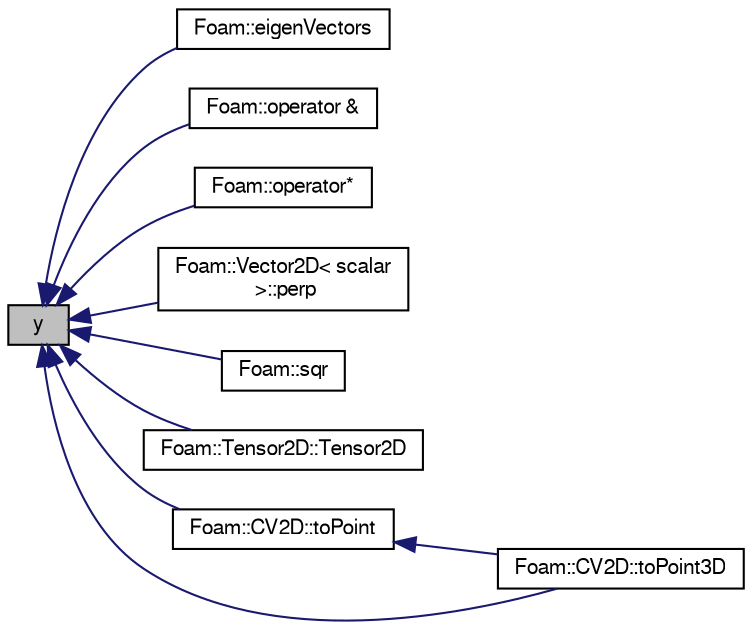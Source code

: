 digraph "y"
{
  bgcolor="transparent";
  edge [fontname="FreeSans",fontsize="10",labelfontname="FreeSans",labelfontsize="10"];
  node [fontname="FreeSans",fontsize="10",shape=record];
  rankdir="LR";
  Node19 [label="y",height=0.2,width=0.4,color="black", fillcolor="grey75", style="filled", fontcolor="black"];
  Node19 -> Node20 [dir="back",color="midnightblue",fontsize="10",style="solid",fontname="FreeSans"];
  Node20 [label="Foam::eigenVectors",height=0.2,width=0.4,color="black",URL="$a21124.html#a6189bbf2242e8854df6f0a7dce5d5c26"];
  Node19 -> Node21 [dir="back",color="midnightblue",fontsize="10",style="solid",fontname="FreeSans"];
  Node21 [label="Foam::operator &",height=0.2,width=0.4,color="black",URL="$a21124.html#aaea740458be6b73c73846bd8827de17a",tooltip="Inner-product between a spherical tensor and a vector. "];
  Node19 -> Node22 [dir="back",color="midnightblue",fontsize="10",style="solid",fontname="FreeSans"];
  Node22 [label="Foam::operator*",height=0.2,width=0.4,color="black",URL="$a21124.html#a7e6806ec1bcc02bebb8b7de43df5612b",tooltip="Outer-product between two vectors. "];
  Node19 -> Node23 [dir="back",color="midnightblue",fontsize="10",style="solid",fontname="FreeSans"];
  Node23 [label="Foam::Vector2D\< scalar\l \>::perp",height=0.2,width=0.4,color="black",URL="$a28454.html#a2b9fe5b997567538e1e4442d0f866ccd",tooltip="perp dot product (dot product with perpendicular vector) "];
  Node19 -> Node24 [dir="back",color="midnightblue",fontsize="10",style="solid",fontname="FreeSans"];
  Node24 [label="Foam::sqr",height=0.2,width=0.4,color="black",URL="$a21124.html#af4809dafd7b46552655fe0aa541f1bd9"];
  Node19 -> Node25 [dir="back",color="midnightblue",fontsize="10",style="solid",fontname="FreeSans"];
  Node25 [label="Foam::Tensor2D::Tensor2D",height=0.2,width=0.4,color="black",URL="$a28390.html#a29640d64cf55b847fd12f27b241621e2",tooltip="Construct given the two vectors. "];
  Node19 -> Node26 [dir="back",color="midnightblue",fontsize="10",style="solid",fontname="FreeSans"];
  Node26 [label="Foam::CV2D::toPoint",height=0.2,width=0.4,color="black",URL="$a31594.html#a87ce8309f75fe7a311333ec7626712b8"];
  Node26 -> Node27 [dir="back",color="midnightblue",fontsize="10",style="solid",fontname="FreeSans"];
  Node27 [label="Foam::CV2D::toPoint3D",height=0.2,width=0.4,color="black",URL="$a31594.html#a9ed36b286144b9d39a90456da03d75dd"];
  Node19 -> Node27 [dir="back",color="midnightblue",fontsize="10",style="solid",fontname="FreeSans"];
}
